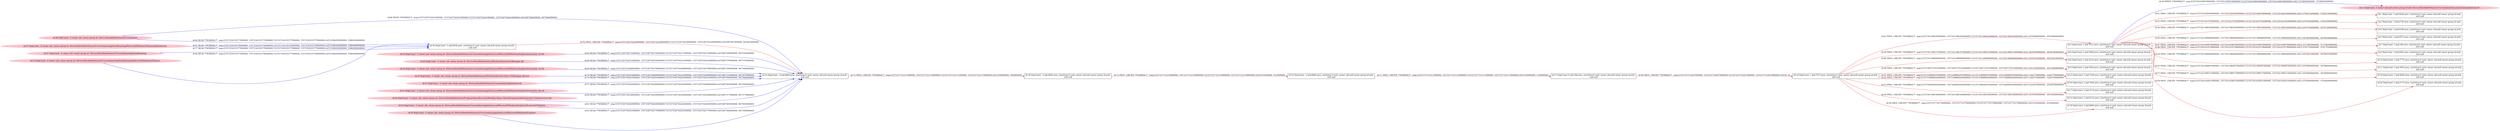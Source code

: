 digraph  {
rankdir=LR
"28"[color=pink,label="id:28 HopCount: -5 owner uid: owner group id: /Device/HarddiskVolume2/Users/admin ", shape=oval,style=filled];
"36"[color=black,label="id:36 HopCount: -5 pid:6056 proc_starttime:0 cmd: owner uid:null owner group id:null,\n null null", shape=box,style=solid];
"28" -> "36" [id=64,__obj="READ"color=blue,label="id:64 READ **NORMAL**  seqs:[1557234335377000000, 1557234335377000000] T:[1557234335377000000, 1557234335377000000] relT:[3386450000000, 3386450000000]",style=solid];
"25"[color=pink,label="id:25 HopCount: -5 owner uid: owner group id: /Device/HarddiskVolume2/Users/admin/AppData/Local/Microsoft/Windows/Explorer/iconcache_32.db ", shape=oval,style=filled];
"35"[color=black,label="id:35 HopCount: -4 pid:6960 proc_starttime:0 cmd: owner uid:null owner group id:null,\n null null", shape=box,style=solid];
"25" -> "35" [id=65,__obj="READ"color=blue,label="id:65 READ **NORMAL**  seqs:[1557236754271000000, 1557236754272000000] T:[1557236754271000000, 1557236754272000000] relT:[967556000000, 967555000000]",style=solid];
"26"[color=pink,label="id:26 HopCount: -5 owner uid: owner group id: /Device/HarddiskVolume2/Windows/System32/filemgmt.dll ", shape=oval,style=filled];
"26" -> "35" [id=66,__obj="READ"color=blue,label="id:66 READ **NORMAL**  seqs:[1557236754251000000, 1557236754252000000] T:[1557236754251000000, 1557236754252000000] relT:[967576000000, 967575000000]",style=solid];
"27"[color=pink,label="id:27 HopCount: -6 owner uid: owner group id: /Device/HarddiskVolume2/Users/admin/AppData/Roaming/Microsoft/Windows/Themes/slideshow.ini ", shape=oval,style=filled];
"27" -> "36" [id=67,__obj="READ"color=blue,label="id:67 READ **NORMAL**  seqs:[1557234335378000000, 1557234335379000000] T:[1557234335379000000, 1557234335379000000] relT:[3386448000000, 3386448000000]",style=solid];
"28" -> "35" [id=68,__obj="READ"color=blue,label="id:68 READ **NORMAL**  seqs:[1557236754261000000, 1557236754261000000] T:[1557236754261000000, 1557236754261000000] relT:[967566000000, 967566000000]",style=solid];
"29"[color=pink,label="id:29 HopCount: -5 owner uid: owner group id: /Device/HarddiskVolume2/Users/admin/AppData/Local/Microsoft/Windows/Explorer/iconcache_16.db ", shape=oval,style=filled];
"29" -> "35" [id=69,__obj="READ"color=blue,label="id:69 READ **NORMAL**  seqs:[1557236754268000000, 1557236754279000000] T:[1557236754268000000, 1557236754279000000] relT:[967559000000, 967548000000]",style=solid];
"30"[color=pink,label="id:30 HopCount: -5 owner uid: owner group id: /Device/HarddiskVolume2/Windows/System32/en-US/filemgmt.dll.mui ", shape=oval,style=filled];
"30" -> "35" [id=70,__obj="READ"color=blue,label="id:70 READ **NORMAL**  seqs:[1557236754253000000, 1557236754260000000] T:[1557236754253000000, 1557236754260000000] relT:[967574000000, 967567000000]",style=solid];
"33"[color=black,label="id:33 HopCount: -2 pid:8080 proc_starttime:0 cmd: owner uid:null owner group id:null,\n null null", shape=box,style=solid];
"13"[color=black,label="id:13 HopCount: 0 pid:396 proc_starttime:0 cmd: owner uid:null owner group id:null,\n null null", shape=box,style=solid];
"33" -> "13" [id=71,__obj="PROC_CREATE"color=red,label="id:71 PROC_CREATE **NORMAL**  seqs:[1557237721517000000, 1557237721517000000] T:[1557237721517000000, 1557237721517000000] relT:[310000000, 310000000]",style=solid];
"34"[color=black,label="id:34 HopCount: -3 pid:4092 proc_starttime:0 cmd: owner uid:null owner group id:null,\n null null", shape=box,style=solid];
"34" -> "33" [id=72,__obj="PROC_CREATE"color=red,label="id:72 PROC_CREATE **NORMAL**  seqs:[1557237721276000000, 1557237721276000000] T:[1557237721276000000, 1557237721276000000] relT:[551000000, 551000000]",style=solid];
"35" -> "34" [id=73,__obj="PROC_CREATE"color=red,label="id:73 PROC_CREATE **NORMAL**  seqs:[1557237721271000000, 1557237721271000000] T:[1557237721271000000, 1557237721271000000] relT:[556000000, 556000000]",style=solid];
"31"[color=pink,label="id:31 HopCount: -5 owner uid: owner group id: /Device/HarddiskVolume2/Users/admin/AppData/Local ", shape=oval,style=filled];
"31" -> "35" [id=74,__obj="READ"color=blue,label="id:74 READ **NORMAL**  seqs:[1557236754261000000, 1557236754261000000] T:[1557236754261000000, 1557236754261000000] relT:[967566000000, 967566000000]",style=solid];
"32"[color=pink,label="id:32 HopCount: -5 owner uid: owner group id: /Device/HarddiskVolume2/Users/admin/AppData/Local/Microsoft/Windows/Explorer/iconcache_idx.db ", shape=oval,style=filled];
"32" -> "35" [id=75,__obj="READ"color=blue,label="id:75 READ **NORMAL**  seqs:[1557236754262000000, 1557236754268000000] T:[1557236754262000000, 1557236754268000000] relT:[967565000000, 967559000000]",style=solid];
"36" -> "35" [id=76,__obj="PROC_CREATE"color=red,label="id:76 PROC_CREATE **NORMAL**  seqs:[1557236754226000000, 1557236754226000000] T:[1557236754226000000, 1557236754226000000] relT:[967601000000, 967601000000]",style=solid];
"37"[color=pink,label="id:37 HopCount: -6 owner uid: owner group id: /Device/HarddiskVolume2/Users/admin/AppData/Roaming ", shape=oval,style=filled];
"37" -> "36" [id=77,__obj="READ"color=blue,label="id:77 READ **NORMAL**  seqs:[1557234335377000000, 1557234335377000000] T:[1557234335377000000, 1557234335377000000] relT:[3386450000000, 3386450000000]",style=solid];
"3"[color=black,label="id:3 HopCount: 2 pid:7012 proc_starttime:0 cmd: owner uid:null owner group id:null,\n null null", shape=box,style=solid];
"21"[color=pink,label="id:21 HopCount: 3 owner uid:null owner group id:null /Device/HarddiskVolume2/Users/admin/Documents/atmospherical.rtf ", shape=oval,style=filled];
"3" -> "21" [id=39,__obj="WRITE"color=blue,label="id:39 WRITE **NORMAL**  seqs:[1557241439919000000, 1557241439919000000] T:[1557241439919000000, 1557241439919000000] relT:[-3718092000000, -3718092000000]",style=solid];
"14"[color=black,label="id:14 HopCount: 1 pid:7472 proc_starttime:0 cmd: owner uid:null owner group id:null,\n null null", shape=box,style=solid];
"0"[color=black,label="id:0 HopCount: 2 pid:5096 proc_starttime:0 cmd: owner uid:null owner group id:null,\n null null", shape=box,style=solid];
"14" -> "0" [id=40,__obj="PROC_CREATE"color=red,label="id:40 PROC_CREATE **NORMAL**  seqs:[1557241398357000000, 1557241398357000000] T:[1557241398357000000, 1557241398357000000] relT:[-3676530000000, -3676530000000]",style=solid];
"1"[color=black,label="id:1 HopCount: 3 pid:5028 proc_starttime:0 cmd: owner uid:null owner group id:null,\n null null", shape=box,style=solid];
"3" -> "1" [id=41,__obj="PROC_CREATE"color=red,label="id:41 PROC_CREATE **NORMAL**  seqs:[1557241426039000000, 1557241426039000000] T:[1557241426039000000, 1557241426039000000] relT:[-3704212000000, -3704212000000]",style=solid];
"2"[color=black,label="id:2 HopCount: 3 pid:4736 proc_starttime:0 cmd: owner uid:null owner group id:null,\n null null", shape=box,style=solid];
"3" -> "2" [id=42,__obj="PROC_CREATE"color=red,label="id:42 PROC_CREATE **NORMAL**  seqs:[1557241423762000000, 1557241423762000000] T:[1557241423762000000, 1557241423762000000] relT:[-3701935000000, -3701935000000]",style=solid];
"14" -> "3" [id=43,__obj="PROC_CREATE"color=red,label="id:43 PROC_CREATE **NORMAL**  seqs:[1557241398293000000, 1557241398293000000] T:[1557241398293000000, 1557241398293000000] relT:[-3676466000000, -3676466000000]",style=solid];
"4"[color=black,label="id:4 HopCount: 3 pid:4248 proc_starttime:0 cmd: owner uid:null owner group id:null,\n null null", shape=box,style=solid];
"3" -> "4" [id=44,__obj="PROC_CREATE"color=red,label="id:44 PROC_CREATE **NORMAL**  seqs:[1557241398556000000, 1557241398556000000] T:[1557241398556000000, 1557241398556000000] relT:[-3676729000000, -3676729000000]",style=solid];
"5"[color=black,label="id:5 HopCount: 3 pid:4072 proc_starttime:0 cmd: owner uid:null owner group id:null,\n null null", shape=box,style=solid];
"3" -> "5" [id=45,__obj="PROC_CREATE"color=red,label="id:45 PROC_CREATE **NORMAL**  seqs:[1557241398486000000, 1557241398486000000] T:[1557241398486000000, 1557241398486000000] relT:[-3676659000000, -3676659000000]",style=solid];
"6"[color=black,label="id:6 HopCount: 2 pid:4124 proc_starttime:0 cmd: owner uid:null owner group id:null,\n null null", shape=box,style=solid];
"14" -> "6" [id=46,__obj="PROC_CREATE"color=red,label="id:46 PROC_CREATE **NORMAL**  seqs:[1557241398008000000, 1557241398008000000] T:[1557241398008000000, 1557241398008000000] relT:[-3676181000000, -3676181000000]",style=solid];
"7"[color=black,label="id:7 HopCount: 3 pid:248 proc_starttime:0 cmd: owner uid:null owner group id:null,\n null null", shape=box,style=solid];
"3" -> "7" [id=47,__obj="PROC_CREATE"color=red,label="id:47 PROC_CREATE **NORMAL**  seqs:[1557241439670000000, 1557241439670000000] T:[1557241439670000000, 1557241439670000000] relT:[-3717843000000, -3717843000000]",style=solid];
"8"[color=black,label="id:8 HopCount: 3 pid:4492 proc_starttime:0 cmd: owner uid:null owner group id:null,\n null null", shape=box,style=solid];
"3" -> "8" [id=48,__obj="PROC_CREATE"color=red,label="id:48 PROC_CREATE **NORMAL**  seqs:[1557241423579000000, 1557241423579000000] T:[1557241423579000000, 1557241423579000000] relT:[-3701752000000, -3701752000000]",style=solid];
"9"[color=black,label="id:9 HopCount: 2 pid:3024 proc_starttime:0 cmd: owner uid:null owner group id:null,\n null null", shape=box,style=solid];
"14" -> "9" [id=49,__obj="PROC_CREATE"color=red,label="id:49 PROC_CREATE **NORMAL**  seqs:[1557240737031000000, 1557240737031000000] T:[1557240737031000000, 1557240737031000000] relT:[-3015204000000, -3015204000000]",style=solid];
"13" -> "14" [id=50,__obj="PROC_CREATE"color=red,label="id:50 PROC_CREATE **NORMAL**  seqs:[1557237721827000000, 1557237721827000000] T:[1557237721827000000, 1557237721827000000] relT:[0, 0]",style=solid];
"15"[color=black,label="id:15 HopCount: 2 pid:7248 proc_starttime:0 cmd: owner uid:null owner group id:null,\n null null", shape=box,style=solid];
"14" -> "15" [id=51,__obj="PROC_CREATE"color=red,label="id:51 PROC_CREATE **NORMAL**  seqs:[1557238984597000000, 1557238984597000000] T:[1557238984597000000, 1557238984597000000] relT:[-1262770000000, -1262770000000]",style=solid];
"16"[color=black,label="id:16 HopCount: 2 pid:3160 proc_starttime:0 cmd: owner uid:null owner group id:null,\n null null", shape=box,style=solid];
"14" -> "16" [id=52,__obj="PROC_CREATE"color=red,label="id:52 PROC_CREATE **NORMAL**  seqs:[1557238984620000000, 1557238984620000000] T:[1557238984620000000, 1557238984620000000] relT:[-1262793000000, -1262793000000]",style=solid];
"17"[color=black,label="id:17 HopCount: 2 pid:2116 proc_starttime:0 cmd: owner uid:null owner group id:null,\n null null", shape=box,style=solid];
"14" -> "17" [id=53,__obj="PROC_CREATE"color=red,label="id:53 PROC_CREATE **NORMAL**  seqs:[1557240946305000000, 1557240946305000000] T:[1557240946305000000, 1557240946305000000] relT:[-3224478000000, -3224478000000]",style=solid];
"10"[color=black,label="id:10 HopCount: 3 pid:7772 proc_starttime:0 cmd: owner uid:null owner group id:null,\n null null", shape=box,style=solid];
"3" -> "10" [id=54,__obj="PROC_CREATE"color=red,label="id:54 PROC_CREATE **NORMAL**  seqs:[1557241398648000000, 1557241398648000000] T:[1557241398648000000, 1557241398648000000] relT:[-3676821000000, -3676821000000]",style=solid];
"11"[color=black,label="id:11 HopCount: 3 pid:3052 proc_starttime:0 cmd: owner uid:null owner group id:null,\n null null", shape=box,style=solid];
"3" -> "11" [id=55,__obj="PROC_CREATE"color=red,label="id:55 PROC_CREATE **NORMAL**  seqs:[1557241398487000000, 1557241398487000000] T:[1557241398487000000, 1557241398487000000] relT:[-3676660000000, -3676660000000]",style=solid];
"12"[color=black,label="id:12 HopCount: 2 pid:8152 proc_starttime:0 cmd: owner uid:null owner group id:null,\n null null", shape=box,style=solid];
"14" -> "12" [id=56,__obj="PROC_CREATE"color=red,label="id:56 PROC_CREATE **NORMAL**  seqs:[1557241398336000000, 1557241398336000000] T:[1557241398336000000, 1557241398336000000] relT:[-3676509000000, -3676509000000]",style=solid];
"19"[color=black,label="id:19 HopCount: 3 pid:4840 proc_starttime:0 cmd: owner uid:null owner group id:null,\n null null", shape=box,style=solid];
"3" -> "19" [id=57,__obj="PROC_CREATE"color=red,label="id:57 PROC_CREATE **NORMAL**  seqs:[1557241398517000000, 1557241398517000000] T:[1557241398517000000, 1557241398517000000] relT:[-3676690000000, -3676690000000]",style=solid];
"18"[color=black,label="id:18 HopCount: 2 pid:6060 proc_starttime:0 cmd: owner uid:null owner group id:null,\n null null", shape=box,style=solid];
"14" -> "18" [id=58,__obj="PROC_CREATE"color=red,label="id:58 PROC_CREATE **NORMAL**  seqs:[1557237722759000000, 1557237722759000000] T:[1557237722759000000, 1557237722759000000] relT:[-932000000, -932000000]",style=solid];
"20"[color=black,label="id:20 HopCount: 3 pid:2772 proc_starttime:0 cmd: owner uid:null owner group id:null,\n null null", shape=box,style=solid];
"3" -> "20" [id=59,__obj="PROC_CREATE"color=red,label="id:59 PROC_CREATE **NORMAL**  seqs:[1557241424831000000, 1557241424831000000] T:[1557241424831000000, 1557241424831000000] relT:[-3703004000000, -3703004000000]",style=solid];
"38"[color=pink,label="id:38 HopCount: -5 owner uid: owner group id: /Device/HarddiskVolume2/ProgramData/Microsoft/Windows/Start Menu/Programs/Administrative Tools/services.lnk ", shape=oval,style=filled];
"38" -> "35" [id=60,__obj="READ"color=blue,label="id:60 READ **NORMAL**  seqs:[1557236754250000000, 1557236754250000000] T:[1557236754250000000, 1557236754250000000] relT:[967577000000, 967577000000]",style=solid];
"22"[color=pink,label="id:22 HopCount: -5 owner uid: owner group id: /Device/HarddiskVolume2/Users/admin/AppData/Local/Microsoft/Windows/Explorer/IconCacheToDelete ", shape=oval,style=filled];
"22" -> "35" [id=61,__obj="READ"color=blue,label="id:61 READ **NORMAL**  seqs:[1557236754262000000, 1557236754262000000] T:[1557236754262000000, 1557236754262000000] relT:[967565000000, 967565000000]",style=solid];
"23"[color=pink,label="id:23 HopCount: -6 owner uid: owner group id: /Device/HarddiskVolume2/Users/admin/AppData/Roaming/Microsoft/Windows/Themes ", shape=oval,style=filled];
"23" -> "36" [id=62,__obj="READ"color=blue,label="id:62 READ **NORMAL**  seqs:[1557234335377000000, 1557234335378000000] T:[1557234335377000000, 1557234335378000000] relT:[3386450000000, 3386449000000]",style=solid];
"24"[color=pink,label="id:24 HopCount: -5 owner uid: owner group id: /Device/HarddiskVolume2/Users/admin/AppData/Local/Microsoft/Windows/Explorer ", shape=oval,style=filled];
"24" -> "35" [id=63,__obj="READ"color=blue,label="id:63 READ **NORMAL**  seqs:[1557236754261000000, 1557236754277000000] T:[1557236754261000000, 1557236754277000000] relT:[967566000000, 967550000000]",style=solid];
}